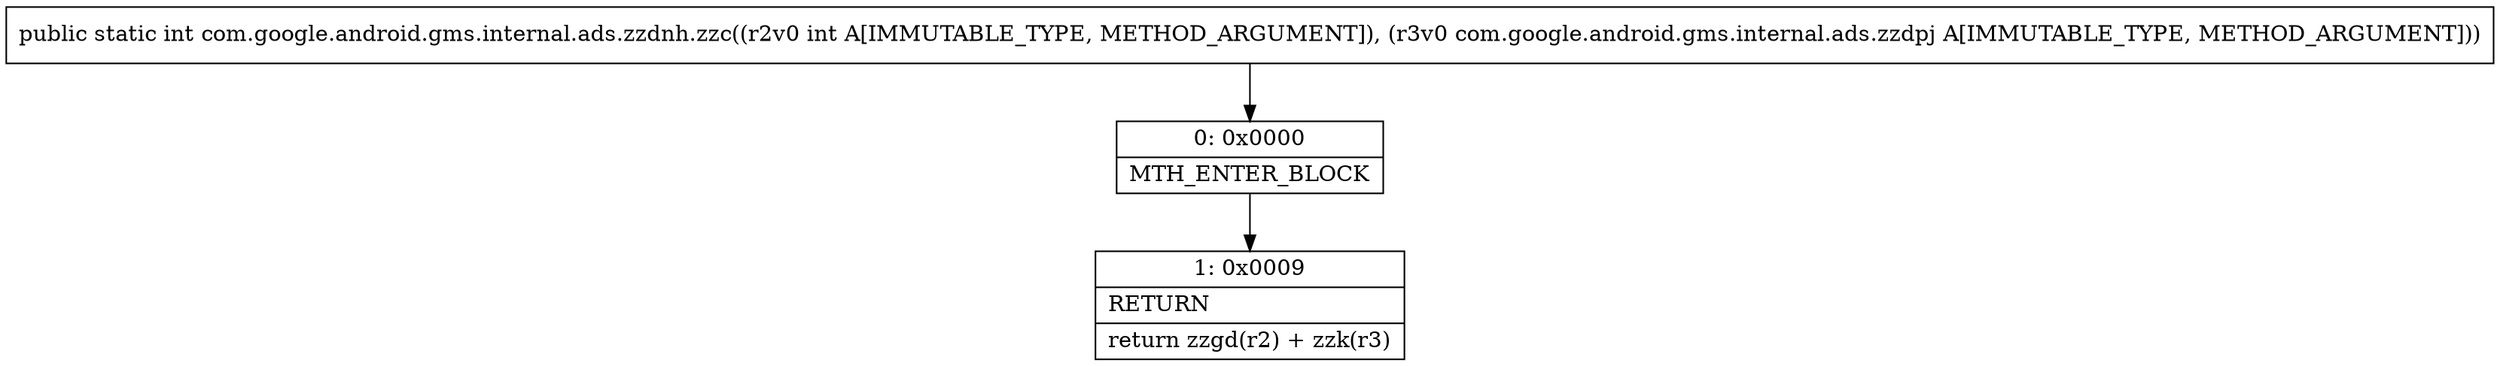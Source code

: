 digraph "CFG forcom.google.android.gms.internal.ads.zzdnh.zzc(ILcom\/google\/android\/gms\/internal\/ads\/zzdpj;)I" {
Node_0 [shape=record,label="{0\:\ 0x0000|MTH_ENTER_BLOCK\l}"];
Node_1 [shape=record,label="{1\:\ 0x0009|RETURN\l|return zzgd(r2) + zzk(r3)\l}"];
MethodNode[shape=record,label="{public static int com.google.android.gms.internal.ads.zzdnh.zzc((r2v0 int A[IMMUTABLE_TYPE, METHOD_ARGUMENT]), (r3v0 com.google.android.gms.internal.ads.zzdpj A[IMMUTABLE_TYPE, METHOD_ARGUMENT])) }"];
MethodNode -> Node_0;
Node_0 -> Node_1;
}

